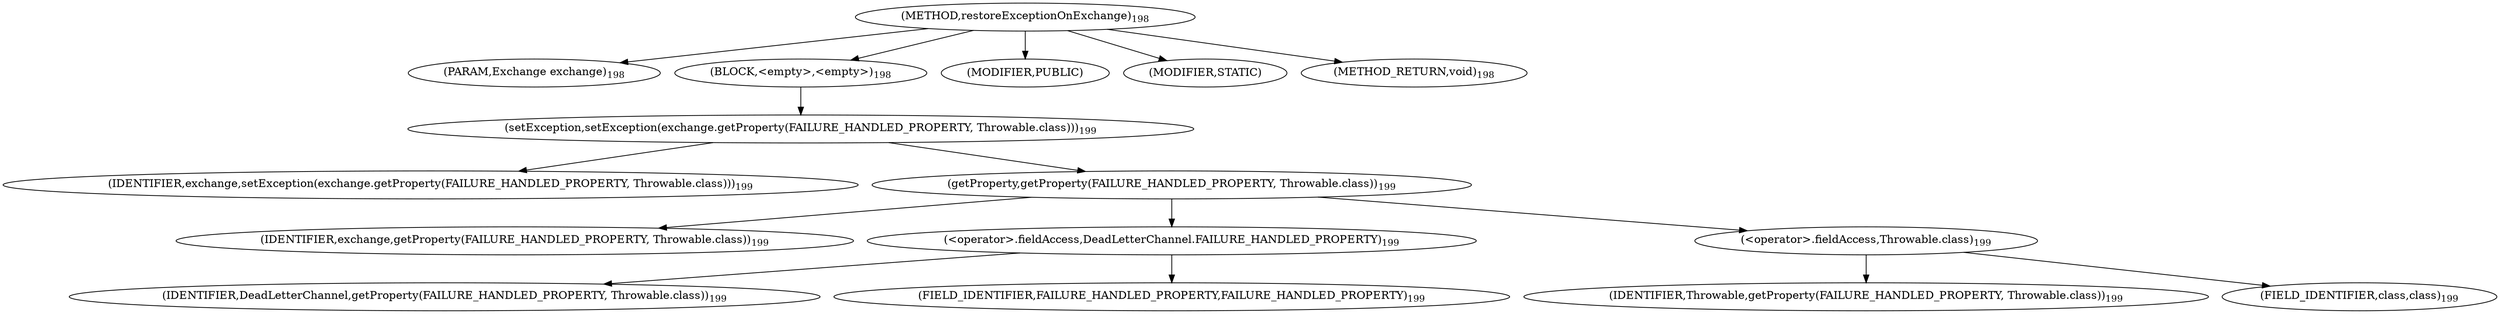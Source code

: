 digraph "restoreExceptionOnExchange" {  
"536" [label = <(METHOD,restoreExceptionOnExchange)<SUB>198</SUB>> ]
"537" [label = <(PARAM,Exchange exchange)<SUB>198</SUB>> ]
"538" [label = <(BLOCK,&lt;empty&gt;,&lt;empty&gt;)<SUB>198</SUB>> ]
"539" [label = <(setException,setException(exchange.getProperty(FAILURE_HANDLED_PROPERTY, Throwable.class)))<SUB>199</SUB>> ]
"540" [label = <(IDENTIFIER,exchange,setException(exchange.getProperty(FAILURE_HANDLED_PROPERTY, Throwable.class)))<SUB>199</SUB>> ]
"541" [label = <(getProperty,getProperty(FAILURE_HANDLED_PROPERTY, Throwable.class))<SUB>199</SUB>> ]
"542" [label = <(IDENTIFIER,exchange,getProperty(FAILURE_HANDLED_PROPERTY, Throwable.class))<SUB>199</SUB>> ]
"543" [label = <(&lt;operator&gt;.fieldAccess,DeadLetterChannel.FAILURE_HANDLED_PROPERTY)<SUB>199</SUB>> ]
"544" [label = <(IDENTIFIER,DeadLetterChannel,getProperty(FAILURE_HANDLED_PROPERTY, Throwable.class))<SUB>199</SUB>> ]
"545" [label = <(FIELD_IDENTIFIER,FAILURE_HANDLED_PROPERTY,FAILURE_HANDLED_PROPERTY)<SUB>199</SUB>> ]
"546" [label = <(&lt;operator&gt;.fieldAccess,Throwable.class)<SUB>199</SUB>> ]
"547" [label = <(IDENTIFIER,Throwable,getProperty(FAILURE_HANDLED_PROPERTY, Throwable.class))<SUB>199</SUB>> ]
"548" [label = <(FIELD_IDENTIFIER,class,class)<SUB>199</SUB>> ]
"549" [label = <(MODIFIER,PUBLIC)> ]
"550" [label = <(MODIFIER,STATIC)> ]
"551" [label = <(METHOD_RETURN,void)<SUB>198</SUB>> ]
  "536" -> "537" 
  "536" -> "538" 
  "536" -> "549" 
  "536" -> "550" 
  "536" -> "551" 
  "538" -> "539" 
  "539" -> "540" 
  "539" -> "541" 
  "541" -> "542" 
  "541" -> "543" 
  "541" -> "546" 
  "543" -> "544" 
  "543" -> "545" 
  "546" -> "547" 
  "546" -> "548" 
}
